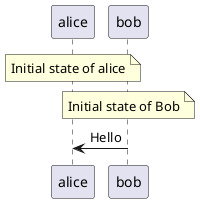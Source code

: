 @startuml

note over alice : Initial state of alice
note over bob : Initial state of Bob
bob -> alice : Hello

@enduml